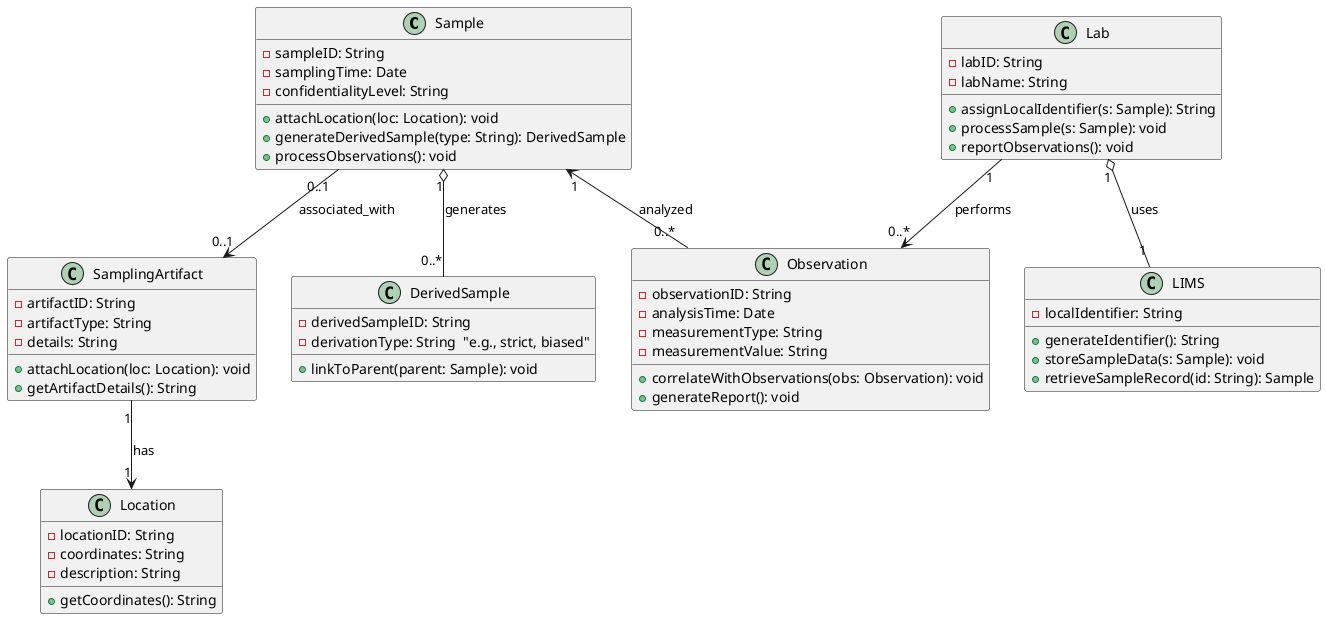 @startuml
' Define the Sample class
class Sample {
  - sampleID: String
  - samplingTime: Date
  - confidentialityLevel: String
  + attachLocation(loc: Location): void
  + generateDerivedSample(type: String): DerivedSample
  + processObservations(): void
}

' Define the DerivedSample class (a specialized form of Sample)
class DerivedSample {
  - derivedSampleID: String
  - derivationType: String  "e.g., strict, biased"
  + linkToParent(parent: Sample): void
}

' Association: A Sample can generate many DerivedSamples
Sample "1" o-- "0..*" DerivedSample : generates

' Define the Lab class
class Lab {
  - labID: String
  - labName: String
  + assignLocalIdentifier(s: Sample): String
  + processSample(s: Sample): void
  + reportObservations(): void
}

' Define the LIMS class; each Lab runs a local LIMS system
class LIMS {
  - localIdentifier: String
  + generateIdentifier(): String
  + storeSampleData(s: Sample): void
  + retrieveSampleRecord(id: String): Sample
}

' Association: Each Lab has one associated LIMS system
Lab "1" o-- "1" LIMS : uses

' Define the Observation class (results/analyses from labs)
class Observation {
  - observationID: String
  - analysisTime: Date
  - measurementType: String
  - measurementValue: String
  + correlateWithObservations(obs: Observation): void
  + generateReport(): void
}

' Association: A Sample may have many Observations (analysis on it or its derived samples)
Sample "1" <-- "0..*" Observation : analyzed

' Additionally, each Lab might generate Observations
Lab "1" --> "0..*" Observation : performs

' Define the Location class (detailed location info for interpretation)
class Location {
  - locationID: String
  - coordinates: String
  - description: String
  + getCoordinates(): String
}

' Define the SamplingArtifact class for grouping samples with other artifacts (drill-hole, traverse, cruise)
class SamplingArtifact {
  - artifactID: String
  - artifactType: String
  - details: String
  + attachLocation(loc: Location): void
  + getArtifactDetails(): String
}

' Association: A sample may be linked to a sampling artifact
Sample "0..1" --> "0..1" SamplingArtifact : associated_with

' Association: A SamplingArtifact is linked to one Location
SamplingArtifact "1" --> "1" Location : has

@enduml